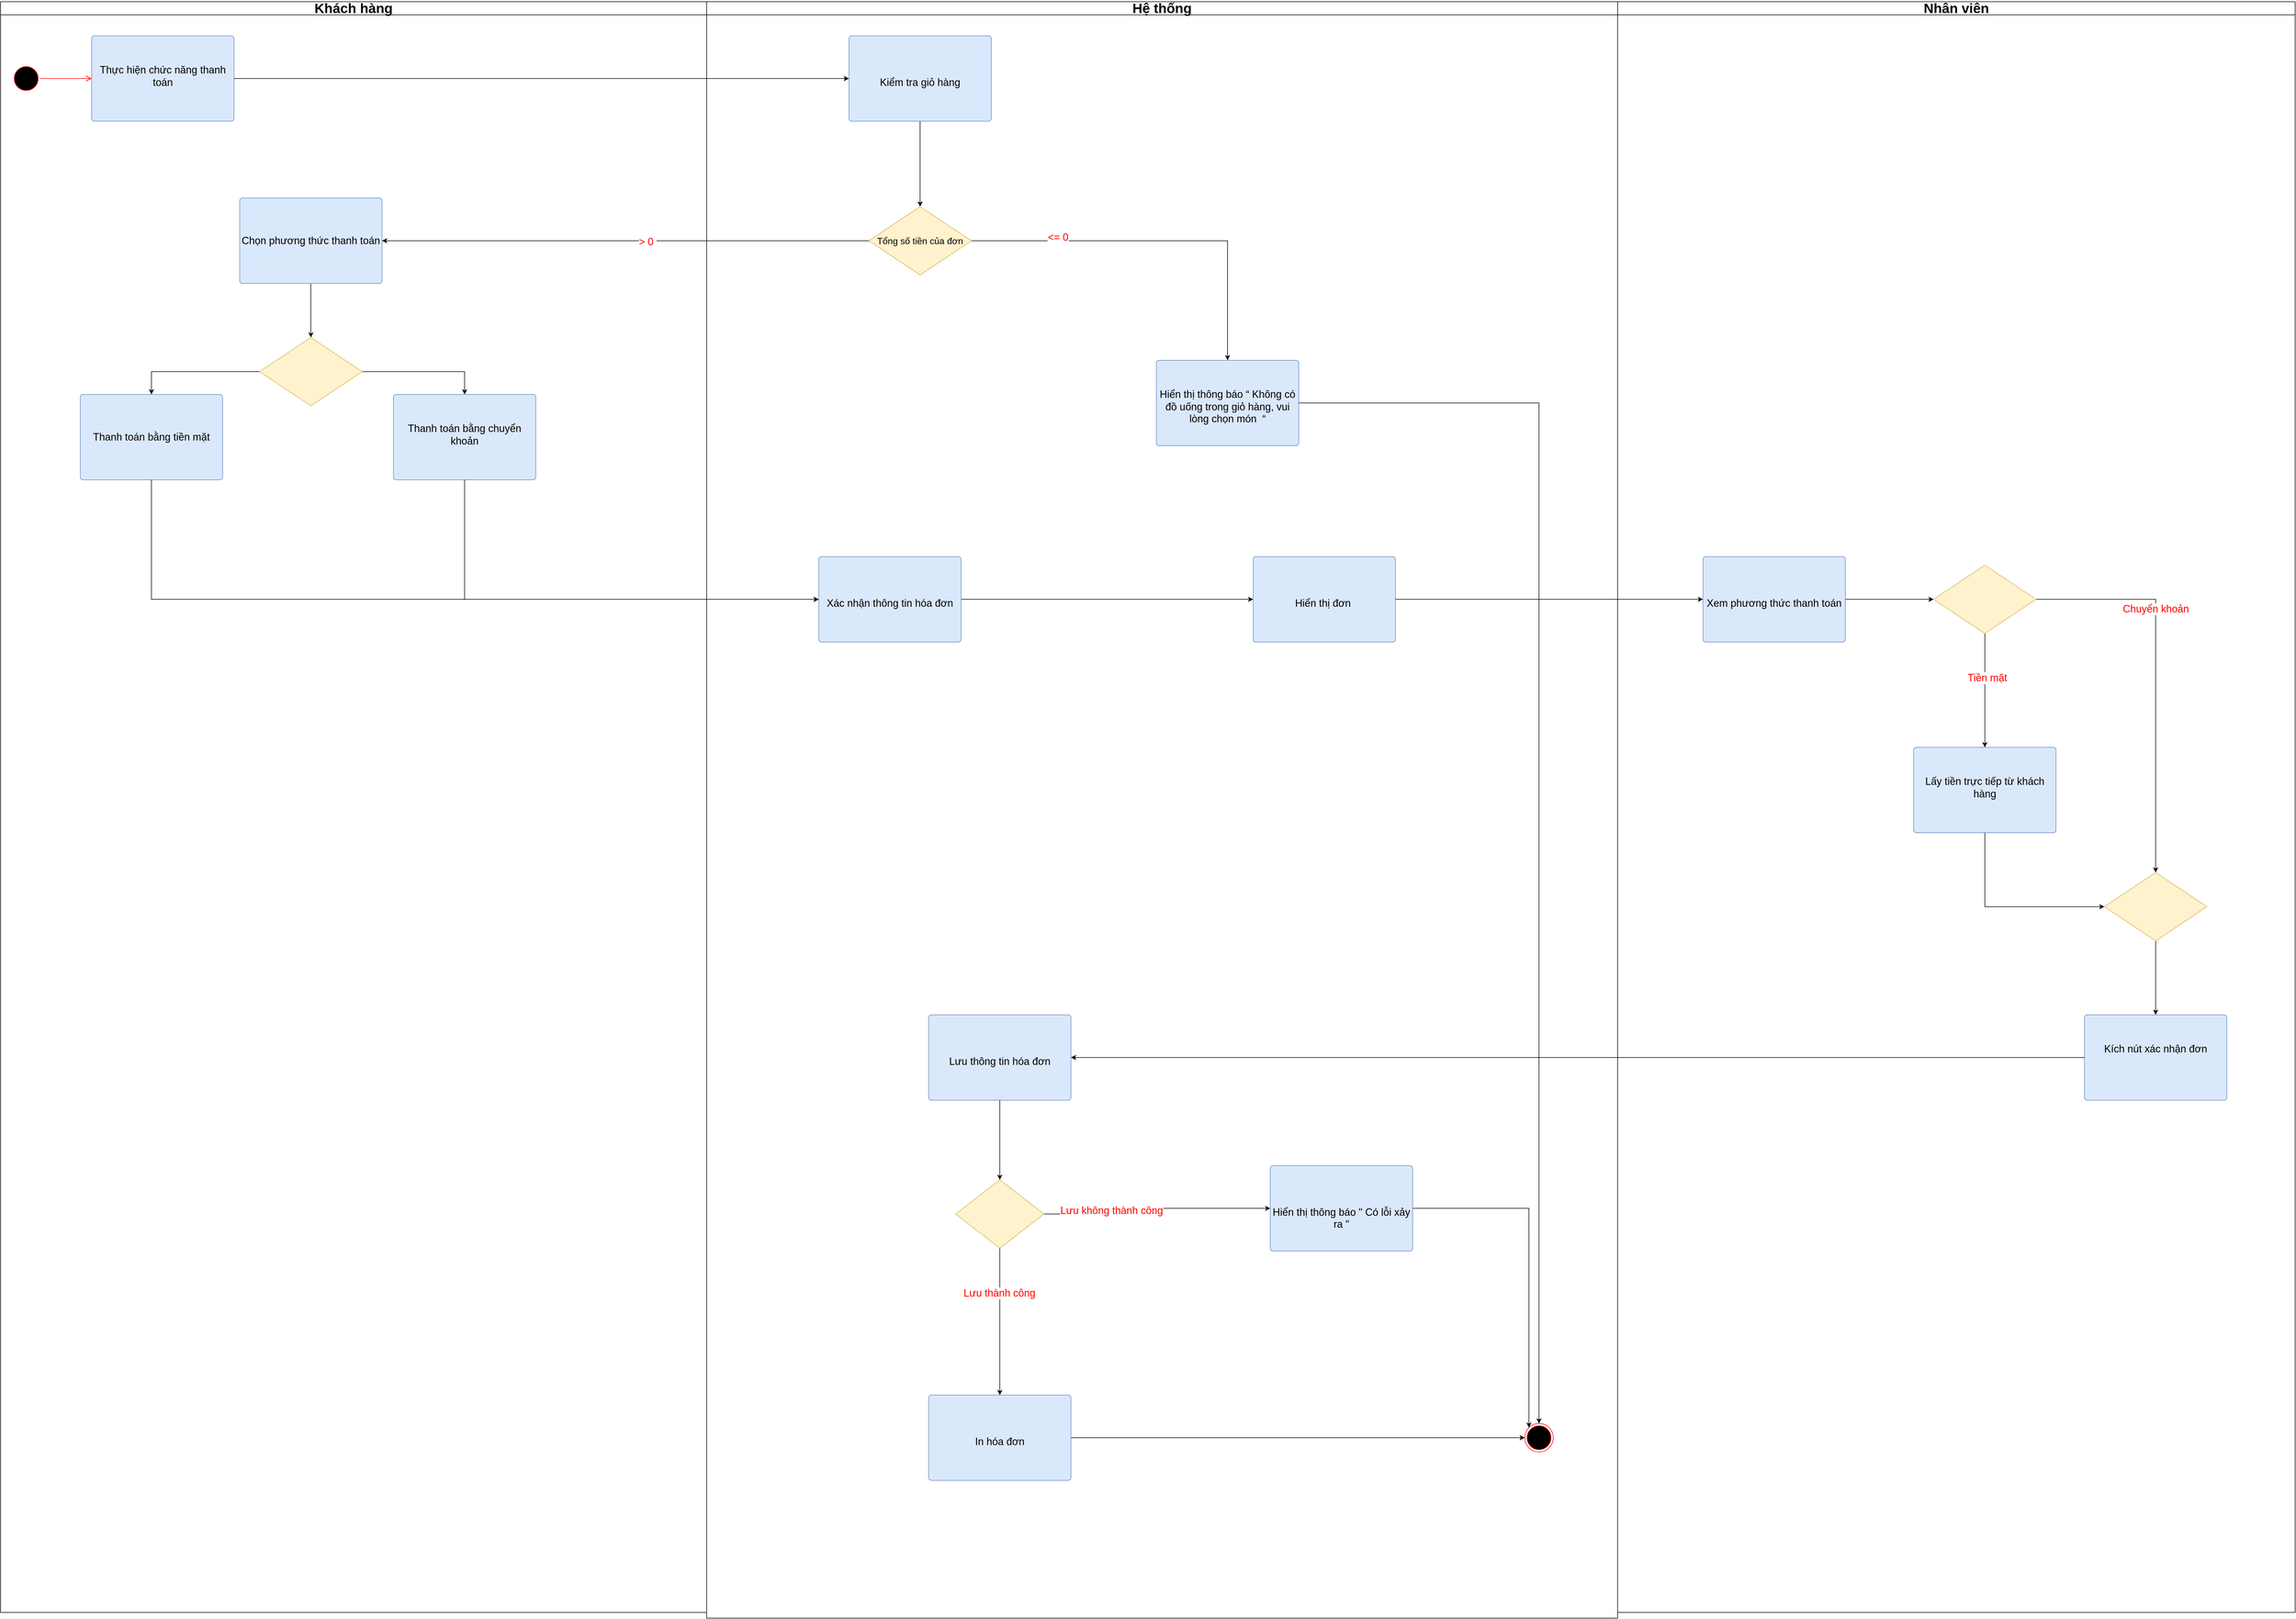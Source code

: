 <mxfile version="24.2.1" type="google">
  <diagram name="Page-1" id="zUgcIN8wijdxFE1jF7q4">
    <mxGraphModel grid="1" page="1" gridSize="10" guides="1" tooltips="1" connect="1" arrows="1" fold="1" pageScale="1" pageWidth="827" pageHeight="1169" math="0" shadow="0">
      <root>
        <mxCell id="0" />
        <mxCell id="1" parent="0" />
        <mxCell id="HQmQNVGnCg93iEw8X7D8-17" value="&lt;span style=&quot;font-size: 24px;&quot;&gt;Nhân viên&lt;/span&gt;" style="swimlane;whiteSpace=wrap;html=1;" vertex="1" parent="1">
          <mxGeometry x="990" y="400" width="1190" height="2830" as="geometry" />
        </mxCell>
        <mxCell id="HQmQNVGnCg93iEw8X7D8-58" style="edgeStyle=orthogonalEdgeStyle;rounded=0;orthogonalLoop=1;jettySize=auto;html=1;exitX=1;exitY=0.5;exitDx=0;exitDy=0;entryX=0;entryY=0.5;entryDx=0;entryDy=0;" edge="1" parent="HQmQNVGnCg93iEw8X7D8-17" source="HQmQNVGnCg93iEw8X7D8-56" target="HQmQNVGnCg93iEw8X7D8-57">
          <mxGeometry relative="1" as="geometry" />
        </mxCell>
        <mxCell id="HQmQNVGnCg93iEw8X7D8-56" value="&lt;div&gt;&lt;span style=&quot;font-size: 18px;&quot;&gt;&lt;br&gt;&lt;/span&gt;&lt;/div&gt;&lt;div&gt;&lt;span style=&quot;font-size: 18px;&quot;&gt;&lt;br&gt;&lt;/span&gt;&lt;/div&gt;&lt;div style=&quot;font-size: 18px;&quot;&gt;&lt;br&gt;&lt;/div&gt;&lt;div style=&quot;font-size: 18px;&quot;&gt;Xem phương thức thanh toán&lt;/div&gt;" style="html=1;align=center;verticalAlign=top;rounded=1;absoluteArcSize=1;arcSize=10;dashed=0;whiteSpace=wrap;fillColor=#dae8fc;strokeColor=#6c8ebf;" vertex="1" parent="HQmQNVGnCg93iEw8X7D8-17">
          <mxGeometry x="150" y="975" width="250" height="150" as="geometry" />
        </mxCell>
        <mxCell id="HQmQNVGnCg93iEw8X7D8-59" style="edgeStyle=orthogonalEdgeStyle;rounded=0;orthogonalLoop=1;jettySize=auto;html=1;exitX=1;exitY=0.5;exitDx=0;exitDy=0;entryX=0.5;entryY=0;entryDx=0;entryDy=0;" edge="1" parent="HQmQNVGnCg93iEw8X7D8-17" source="HQmQNVGnCg93iEw8X7D8-57" target="HQmQNVGnCg93iEw8X7D8-66">
          <mxGeometry relative="1" as="geometry">
            <mxPoint x="910" y="1045.364" as="targetPoint" />
          </mxGeometry>
        </mxCell>
        <mxCell id="HQmQNVGnCg93iEw8X7D8-61" value="&lt;font color=&quot;#ff0000&quot;&gt;&lt;span style=&quot;font-size: 18px;&quot;&gt;Chuyển khoản&lt;/span&gt;&lt;/font&gt;" style="edgeLabel;html=1;align=center;verticalAlign=middle;resizable=0;points=[];" connectable="0" vertex="1" parent="HQmQNVGnCg93iEw8X7D8-59">
          <mxGeometry x="-0.344" relative="1" as="geometry">
            <mxPoint as="offset" />
          </mxGeometry>
        </mxCell>
        <mxCell id="HQmQNVGnCg93iEw8X7D8-60" style="edgeStyle=orthogonalEdgeStyle;rounded=0;orthogonalLoop=1;jettySize=auto;html=1;exitX=0.5;exitY=1;exitDx=0;exitDy=0;entryX=0.5;entryY=0;entryDx=0;entryDy=0;" edge="1" parent="HQmQNVGnCg93iEw8X7D8-17" source="HQmQNVGnCg93iEw8X7D8-57" target="HQmQNVGnCg93iEw8X7D8-63">
          <mxGeometry relative="1" as="geometry">
            <mxPoint x="690" y="1290" as="targetPoint" />
          </mxGeometry>
        </mxCell>
        <mxCell id="HQmQNVGnCg93iEw8X7D8-62" value="&lt;font color=&quot;#ff0000&quot; style=&quot;font-size: 18px;&quot;&gt;Tiền mặt&lt;/font&gt;" style="edgeLabel;html=1;align=center;verticalAlign=middle;resizable=0;points=[];" connectable="0" vertex="1" parent="HQmQNVGnCg93iEw8X7D8-60">
          <mxGeometry x="-0.221" y="4" relative="1" as="geometry">
            <mxPoint as="offset" />
          </mxGeometry>
        </mxCell>
        <mxCell id="HQmQNVGnCg93iEw8X7D8-57" value="" style="rhombus;whiteSpace=wrap;html=1;fillColor=#fff2cc;strokeColor=#d6b656;" vertex="1" parent="HQmQNVGnCg93iEw8X7D8-17">
          <mxGeometry x="555" y="990" width="180" height="120" as="geometry" />
        </mxCell>
        <mxCell id="HQmQNVGnCg93iEw8X7D8-67" style="edgeStyle=orthogonalEdgeStyle;rounded=0;orthogonalLoop=1;jettySize=auto;html=1;entryX=0;entryY=0.5;entryDx=0;entryDy=0;exitX=0.5;exitY=1;exitDx=0;exitDy=0;" edge="1" parent="HQmQNVGnCg93iEw8X7D8-17" source="HQmQNVGnCg93iEw8X7D8-63" target="HQmQNVGnCg93iEw8X7D8-66">
          <mxGeometry relative="1" as="geometry">
            <mxPoint x="530" y="1470" as="sourcePoint" />
          </mxGeometry>
        </mxCell>
        <mxCell id="HQmQNVGnCg93iEw8X7D8-63" value="&lt;div&gt;&lt;span style=&quot;font-size: 18px;&quot;&gt;&lt;br&gt;&lt;/span&gt;&lt;/div&gt;&lt;div&gt;&lt;span style=&quot;font-size: 18px;&quot;&gt;&lt;br&gt;&lt;/span&gt;&lt;/div&gt;&lt;div style=&quot;font-size: 18px;&quot;&gt;Lấy tiền trực tiếp từ khách hàng&lt;/div&gt;" style="html=1;align=center;verticalAlign=top;rounded=1;absoluteArcSize=1;arcSize=10;dashed=0;whiteSpace=wrap;fillColor=#dae8fc;strokeColor=#6c8ebf;" vertex="1" parent="HQmQNVGnCg93iEw8X7D8-17">
          <mxGeometry x="520" y="1310" width="250" height="150" as="geometry" />
        </mxCell>
        <mxCell id="HQmQNVGnCg93iEw8X7D8-68" style="edgeStyle=orthogonalEdgeStyle;rounded=0;orthogonalLoop=1;jettySize=auto;html=1;exitX=0.5;exitY=1;exitDx=0;exitDy=0;entryX=0.5;entryY=0;entryDx=0;entryDy=0;" edge="1" parent="HQmQNVGnCg93iEw8X7D8-17" source="HQmQNVGnCg93iEw8X7D8-66" target="HQmQNVGnCg93iEw8X7D8-69">
          <mxGeometry relative="1" as="geometry">
            <mxPoint x="839.909" y="1730" as="targetPoint" />
          </mxGeometry>
        </mxCell>
        <mxCell id="HQmQNVGnCg93iEw8X7D8-66" value="" style="rhombus;whiteSpace=wrap;html=1;fillColor=#fff2cc;strokeColor=#d6b656;" vertex="1" parent="HQmQNVGnCg93iEw8X7D8-17">
          <mxGeometry x="855" y="1530" width="180" height="120" as="geometry" />
        </mxCell>
        <mxCell id="HQmQNVGnCg93iEw8X7D8-69" value="&lt;div&gt;&lt;span style=&quot;font-size: 18px;&quot;&gt;&lt;br&gt;&lt;/span&gt;&lt;/div&gt;&lt;div&gt;&lt;span style=&quot;font-size: 18px;&quot;&gt;&lt;br&gt;&lt;/span&gt;&lt;/div&gt;&lt;div style=&quot;font-size: 18px;&quot;&gt;Kích nút xác nhận đơn&lt;/div&gt;" style="html=1;align=center;verticalAlign=top;rounded=1;absoluteArcSize=1;arcSize=10;dashed=0;whiteSpace=wrap;fillColor=#dae8fc;strokeColor=#6c8ebf;" vertex="1" parent="HQmQNVGnCg93iEw8X7D8-17">
          <mxGeometry x="820" y="1780" width="250" height="150" as="geometry" />
        </mxCell>
        <mxCell id="HQmQNVGnCg93iEw8X7D8-18" value="&lt;span style=&quot;font-size: 24px;&quot;&gt;Khách hàng&lt;/span&gt;" style="swimlane;whiteSpace=wrap;html=1;" vertex="1" parent="1">
          <mxGeometry x="-1850" y="400" width="1240" height="2830" as="geometry" />
        </mxCell>
        <mxCell id="HQmQNVGnCg93iEw8X7D8-20" value="" style="ellipse;html=1;shape=startState;fillColor=#000000;strokeColor=#ff0000;" vertex="1" parent="HQmQNVGnCg93iEw8X7D8-18">
          <mxGeometry x="20" y="110" width="50" height="50" as="geometry" />
        </mxCell>
        <mxCell id="HQmQNVGnCg93iEw8X7D8-22" value="&lt;div&gt;&lt;span style=&quot;font-size: 18px;&quot;&gt;&lt;br&gt;&lt;/span&gt;&lt;/div&gt;&lt;span style=&quot;font-size: 18px;&quot;&gt;&lt;div&gt;&lt;span style=&quot;font-size: 18px;&quot;&gt;&lt;br&gt;&lt;/span&gt;&lt;/div&gt;Thực hiện chức năng thanh toán&lt;/span&gt;" style="html=1;align=center;verticalAlign=top;rounded=1;absoluteArcSize=1;arcSize=10;dashed=0;whiteSpace=wrap;fillColor=#dae8fc;strokeColor=#6c8ebf;" vertex="1" parent="HQmQNVGnCg93iEw8X7D8-18">
          <mxGeometry x="160" y="60" width="250" height="150" as="geometry" />
        </mxCell>
        <mxCell id="HQmQNVGnCg93iEw8X7D8-21" value="" style="edgeStyle=orthogonalEdgeStyle;html=1;verticalAlign=bottom;endArrow=open;endSize=8;strokeColor=#ff0000;rounded=0;entryX=0;entryY=0.5;entryDx=0;entryDy=0;" edge="1" parent="HQmQNVGnCg93iEw8X7D8-18" source="HQmQNVGnCg93iEw8X7D8-20" target="HQmQNVGnCg93iEw8X7D8-22">
          <mxGeometry relative="1" as="geometry">
            <mxPoint x="120" y="230" as="targetPoint" />
          </mxGeometry>
        </mxCell>
        <mxCell id="HQmQNVGnCg93iEw8X7D8-40" style="edgeStyle=orthogonalEdgeStyle;rounded=0;orthogonalLoop=1;jettySize=auto;html=1;exitX=0.5;exitY=1;exitDx=0;exitDy=0;entryX=0.5;entryY=0;entryDx=0;entryDy=0;" edge="1" parent="HQmQNVGnCg93iEw8X7D8-18" source="HQmQNVGnCg93iEw8X7D8-38" target="HQmQNVGnCg93iEw8X7D8-39">
          <mxGeometry relative="1" as="geometry" />
        </mxCell>
        <mxCell id="HQmQNVGnCg93iEw8X7D8-38" value="&lt;br&gt;&lt;div&gt;&lt;div style=&quot;font-size: 18px;&quot;&gt;&lt;br&gt;&lt;/div&gt;&lt;span style=&quot;font-size: 18px;&quot;&gt;&lt;div&gt;&lt;span style=&quot;font-size: 18px;&quot;&gt;&lt;br&gt;&lt;/span&gt;&lt;/div&gt;Chọn phương thức thanh toán&lt;/span&gt;&lt;br&gt;&lt;/div&gt;" style="html=1;align=center;verticalAlign=top;rounded=1;absoluteArcSize=1;arcSize=10;dashed=0;whiteSpace=wrap;fillColor=#dae8fc;strokeColor=#6c8ebf;" vertex="1" parent="HQmQNVGnCg93iEw8X7D8-18">
          <mxGeometry x="420" y="345" width="250" height="150" as="geometry" />
        </mxCell>
        <mxCell id="HQmQNVGnCg93iEw8X7D8-43" style="edgeStyle=orthogonalEdgeStyle;rounded=0;orthogonalLoop=1;jettySize=auto;html=1;exitX=0;exitY=0.5;exitDx=0;exitDy=0;entryX=0.5;entryY=0;entryDx=0;entryDy=0;" edge="1" parent="HQmQNVGnCg93iEw8X7D8-18" source="HQmQNVGnCg93iEw8X7D8-39" target="HQmQNVGnCg93iEw8X7D8-42">
          <mxGeometry relative="1" as="geometry" />
        </mxCell>
        <mxCell id="HQmQNVGnCg93iEw8X7D8-44" style="edgeStyle=orthogonalEdgeStyle;rounded=0;orthogonalLoop=1;jettySize=auto;html=1;exitX=1;exitY=0.5;exitDx=0;exitDy=0;entryX=0.5;entryY=0;entryDx=0;entryDy=0;" edge="1" parent="HQmQNVGnCg93iEw8X7D8-18" source="HQmQNVGnCg93iEw8X7D8-39" target="HQmQNVGnCg93iEw8X7D8-41">
          <mxGeometry relative="1" as="geometry" />
        </mxCell>
        <mxCell id="HQmQNVGnCg93iEw8X7D8-39" value="" style="rhombus;whiteSpace=wrap;html=1;fillColor=#fff2cc;strokeColor=#d6b656;" vertex="1" parent="HQmQNVGnCg93iEw8X7D8-18">
          <mxGeometry x="455" y="590" width="180" height="120" as="geometry" />
        </mxCell>
        <mxCell id="HQmQNVGnCg93iEw8X7D8-41" value="&lt;div&gt;&lt;span style=&quot;font-size: 18px;&quot;&gt;&lt;br&gt;&lt;/span&gt;&lt;/div&gt;&lt;span style=&quot;font-size: 18px;&quot;&gt;&lt;div&gt;&lt;span style=&quot;font-size: 18px;&quot;&gt;&lt;br&gt;&lt;/span&gt;&lt;/div&gt;Thanh toán bằng chuyển khoản&lt;/span&gt;" style="html=1;align=center;verticalAlign=top;rounded=1;absoluteArcSize=1;arcSize=10;dashed=0;whiteSpace=wrap;fillColor=#dae8fc;strokeColor=#6c8ebf;" vertex="1" parent="HQmQNVGnCg93iEw8X7D8-18">
          <mxGeometry x="690" y="690" width="250" height="150" as="geometry" />
        </mxCell>
        <mxCell id="HQmQNVGnCg93iEw8X7D8-42" value="&lt;br&gt;&lt;div&gt;&lt;div style=&quot;font-size: 18px;&quot;&gt;&lt;br&gt;&lt;/div&gt;&lt;span style=&quot;font-size: 18px;&quot;&gt;&lt;div&gt;&lt;span style=&quot;font-size: 18px;&quot;&gt;&lt;br&gt;&lt;/span&gt;&lt;/div&gt;Thanh toán bằng tiền mặt&lt;/span&gt;&lt;/div&gt;" style="html=1;align=center;verticalAlign=top;rounded=1;absoluteArcSize=1;arcSize=10;dashed=0;whiteSpace=wrap;fillColor=#dae8fc;strokeColor=#6c8ebf;" vertex="1" parent="HQmQNVGnCg93iEw8X7D8-18">
          <mxGeometry x="140" y="690" width="250" height="150" as="geometry" />
        </mxCell>
        <mxCell id="HQmQNVGnCg93iEw8X7D8-19" value="&lt;span style=&quot;font-size: 24px;&quot;&gt;Hệ thống&lt;/span&gt;" style="swimlane;whiteSpace=wrap;html=1;" vertex="1" parent="1">
          <mxGeometry x="-610" y="400" width="1600" height="2840" as="geometry" />
        </mxCell>
        <mxCell id="HQmQNVGnCg93iEw8X7D8-30" style="edgeStyle=orthogonalEdgeStyle;rounded=0;orthogonalLoop=1;jettySize=auto;html=1;exitX=0.5;exitY=1;exitDx=0;exitDy=0;entryX=0.5;entryY=0;entryDx=0;entryDy=0;" edge="1" parent="HQmQNVGnCg93iEw8X7D8-19" source="HQmQNVGnCg93iEw8X7D8-25" target="HQmQNVGnCg93iEw8X7D8-29">
          <mxGeometry relative="1" as="geometry" />
        </mxCell>
        <mxCell id="HQmQNVGnCg93iEw8X7D8-25" value="&lt;div&gt;&lt;span style=&quot;font-size: 18px;&quot;&gt;&lt;br&gt;&lt;/span&gt;&lt;/div&gt;&lt;span style=&quot;font-size: 18px;&quot;&gt;&lt;div&gt;&lt;span style=&quot;font-size: 18px;&quot;&gt;&lt;br&gt;&lt;/span&gt;&lt;/div&gt;&lt;div&gt;&lt;span style=&quot;font-size: 18px;&quot;&gt;&lt;br&gt;&lt;/span&gt;&lt;/div&gt;Kiểm tra giỏ hàng&lt;/span&gt;" style="html=1;align=center;verticalAlign=top;rounded=1;absoluteArcSize=1;arcSize=10;dashed=0;whiteSpace=wrap;fillColor=#dae8fc;strokeColor=#6c8ebf;" vertex="1" parent="HQmQNVGnCg93iEw8X7D8-19">
          <mxGeometry x="250" y="60" width="250" height="150" as="geometry" />
        </mxCell>
        <mxCell id="HQmQNVGnCg93iEw8X7D8-33" style="edgeStyle=orthogonalEdgeStyle;rounded=0;orthogonalLoop=1;jettySize=auto;html=1;exitX=1;exitY=0.5;exitDx=0;exitDy=0;entryX=0.5;entryY=0;entryDx=0;entryDy=0;" edge="1" parent="HQmQNVGnCg93iEw8X7D8-19" source="HQmQNVGnCg93iEw8X7D8-29" target="HQmQNVGnCg93iEw8X7D8-32">
          <mxGeometry relative="1" as="geometry" />
        </mxCell>
        <mxCell id="HQmQNVGnCg93iEw8X7D8-34" value="&lt;font color=&quot;#ff0000&quot; style=&quot;font-size: 18px;&quot;&gt;&amp;lt;= 0&lt;/font&gt;" style="edgeLabel;html=1;align=center;verticalAlign=middle;resizable=0;points=[];" connectable="0" vertex="1" parent="HQmQNVGnCg93iEw8X7D8-33">
          <mxGeometry x="-0.539" y="6" relative="1" as="geometry">
            <mxPoint as="offset" />
          </mxGeometry>
        </mxCell>
        <mxCell id="HQmQNVGnCg93iEw8X7D8-29" value="&lt;font size=&quot;3&quot;&gt;Tổng số tiền của đơn&lt;/font&gt;" style="rhombus;whiteSpace=wrap;html=1;fillColor=#fff2cc;strokeColor=#d6b656;" vertex="1" parent="HQmQNVGnCg93iEw8X7D8-19">
          <mxGeometry x="285" y="360" width="180" height="120" as="geometry" />
        </mxCell>
        <mxCell id="HQmQNVGnCg93iEw8X7D8-32" value="&lt;div&gt;&lt;span style=&quot;font-size: 18px;&quot;&gt;&lt;br&gt;&lt;/span&gt;&lt;/div&gt;&lt;div&gt;&lt;span style=&quot;font-size: 18px;&quot;&gt;&lt;br&gt;&lt;/span&gt;&lt;/div&gt;&lt;span style=&quot;font-size: 18px;&quot;&gt;&lt;div&gt;&lt;span style=&quot;background-color: initial;&quot;&gt;Hiển thị thông báo&amp;nbsp;“ Không có đồ uống trong giỏ hàng, vui lòng chọn món&amp;nbsp; “&lt;/span&gt;&lt;br&gt;&lt;/div&gt;&lt;/span&gt;" style="html=1;align=center;verticalAlign=top;rounded=1;absoluteArcSize=1;arcSize=10;dashed=0;whiteSpace=wrap;fillColor=#dae8fc;strokeColor=#6c8ebf;" vertex="1" parent="HQmQNVGnCg93iEw8X7D8-19">
          <mxGeometry x="790" y="630" width="250" height="150" as="geometry" />
        </mxCell>
        <mxCell id="HQmQNVGnCg93iEw8X7D8-53" style="edgeStyle=orthogonalEdgeStyle;rounded=0;orthogonalLoop=1;jettySize=auto;html=1;exitX=1;exitY=0.5;exitDx=0;exitDy=0;entryX=0;entryY=0.5;entryDx=0;entryDy=0;" edge="1" parent="HQmQNVGnCg93iEw8X7D8-19" source="HQmQNVGnCg93iEw8X7D8-49" target="HQmQNVGnCg93iEw8X7D8-52">
          <mxGeometry relative="1" as="geometry" />
        </mxCell>
        <mxCell id="HQmQNVGnCg93iEw8X7D8-49" value="&lt;div&gt;&lt;span style=&quot;font-size: 18px;&quot;&gt;&lt;br&gt;&lt;/span&gt;&lt;/div&gt;&lt;div&gt;&lt;span style=&quot;font-size: 18px;&quot;&gt;&lt;br&gt;&lt;/span&gt;&lt;/div&gt;&lt;div style=&quot;font-size: 18px;&quot;&gt;&lt;span style=&quot;background-color: initial;&quot;&gt;&lt;br&gt;&lt;/span&gt;&lt;/div&gt;&lt;div style=&quot;font-size: 18px;&quot;&gt;&lt;span style=&quot;background-color: initial;&quot;&gt;Xác nhận thông tin hóa đơn&lt;/span&gt;&lt;br&gt;&lt;/div&gt;" style="html=1;align=center;verticalAlign=top;rounded=1;absoluteArcSize=1;arcSize=10;dashed=0;whiteSpace=wrap;fillColor=#dae8fc;strokeColor=#6c8ebf;" vertex="1" parent="HQmQNVGnCg93iEw8X7D8-19">
          <mxGeometry x="197" y="975" width="250" height="150" as="geometry" />
        </mxCell>
        <mxCell id="HQmQNVGnCg93iEw8X7D8-52" value="&lt;div&gt;&lt;span style=&quot;font-size: 18px;&quot;&gt;&lt;br&gt;&lt;/span&gt;&lt;/div&gt;&lt;div&gt;&lt;span style=&quot;font-size: 18px;&quot;&gt;&lt;br&gt;&lt;/span&gt;&lt;/div&gt;&lt;div style=&quot;font-size: 18px;&quot;&gt;&lt;br&gt;&lt;/div&gt;&lt;div style=&quot;font-size: 18px;&quot;&gt;Hiển thị đơn&amp;nbsp;&lt;/div&gt;" style="html=1;align=center;verticalAlign=top;rounded=1;absoluteArcSize=1;arcSize=10;dashed=0;whiteSpace=wrap;fillColor=#dae8fc;strokeColor=#6c8ebf;" vertex="1" parent="HQmQNVGnCg93iEw8X7D8-19">
          <mxGeometry x="960" y="975" width="250" height="150" as="geometry" />
        </mxCell>
        <mxCell id="HQmQNVGnCg93iEw8X7D8-74" style="edgeStyle=orthogonalEdgeStyle;rounded=0;orthogonalLoop=1;jettySize=auto;html=1;exitX=0.5;exitY=1;exitDx=0;exitDy=0;entryX=0.5;entryY=0;entryDx=0;entryDy=0;" edge="1" parent="HQmQNVGnCg93iEw8X7D8-19" source="HQmQNVGnCg93iEw8X7D8-72" target="HQmQNVGnCg93iEw8X7D8-76">
          <mxGeometry relative="1" as="geometry" />
        </mxCell>
        <mxCell id="HQmQNVGnCg93iEw8X7D8-72" value="&lt;div&gt;&lt;span style=&quot;font-size: 18px;&quot;&gt;&lt;br&gt;&lt;/span&gt;&lt;/div&gt;&lt;div&gt;&lt;span style=&quot;font-size: 18px;&quot;&gt;&lt;br&gt;&lt;/span&gt;&lt;/div&gt;&lt;div style=&quot;font-size: 18px;&quot;&gt;&lt;br&gt;&lt;/div&gt;&lt;div style=&quot;&quot;&gt;&lt;span style=&quot;font-size: 18px;&quot;&gt;Lưu thông tin hóa đơn&lt;/span&gt;&lt;br&gt;&lt;/div&gt;" style="html=1;align=center;verticalAlign=top;rounded=1;absoluteArcSize=1;arcSize=10;dashed=0;whiteSpace=wrap;fillColor=#dae8fc;strokeColor=#6c8ebf;" vertex="1" parent="HQmQNVGnCg93iEw8X7D8-19">
          <mxGeometry x="390" y="1780" width="250" height="150" as="geometry" />
        </mxCell>
        <mxCell id="HQmQNVGnCg93iEw8X7D8-75" style="edgeStyle=orthogonalEdgeStyle;rounded=0;orthogonalLoop=1;jettySize=auto;html=1;exitX=1;exitY=0.5;exitDx=0;exitDy=0;entryX=0;entryY=0.5;entryDx=0;entryDy=0;" edge="1" parent="HQmQNVGnCg93iEw8X7D8-19" source="HQmQNVGnCg93iEw8X7D8-73" target="U0ysnFSJP8HVc643gVS8-1">
          <mxGeometry relative="1" as="geometry" />
        </mxCell>
        <mxCell id="HQmQNVGnCg93iEw8X7D8-73" value="&lt;div&gt;&lt;span style=&quot;font-size: 18px;&quot;&gt;&lt;br&gt;&lt;/span&gt;&lt;/div&gt;&lt;div&gt;&lt;span style=&quot;font-size: 18px;&quot;&gt;&lt;br&gt;&lt;/span&gt;&lt;/div&gt;&lt;div style=&quot;font-size: 18px;&quot;&gt;&lt;br&gt;&lt;/div&gt;&lt;div style=&quot;&quot;&gt;&lt;span style=&quot;font-size: 18px;&quot;&gt;In hóa đơn&lt;/span&gt;&lt;/div&gt;" style="html=1;align=center;verticalAlign=top;rounded=1;absoluteArcSize=1;arcSize=10;dashed=0;whiteSpace=wrap;fillColor=#dae8fc;strokeColor=#6c8ebf;" vertex="1" parent="HQmQNVGnCg93iEw8X7D8-19">
          <mxGeometry x="390" y="2448" width="250" height="150" as="geometry" />
        </mxCell>
        <mxCell id="HQmQNVGnCg93iEw8X7D8-51" style="edgeStyle=orthogonalEdgeStyle;rounded=0;orthogonalLoop=1;jettySize=auto;html=1;exitX=1;exitY=0.5;exitDx=0;exitDy=0;entryX=0.5;entryY=0;entryDx=0;entryDy=0;" edge="1" parent="HQmQNVGnCg93iEw8X7D8-19" source="HQmQNVGnCg93iEw8X7D8-32" target="U0ysnFSJP8HVc643gVS8-1">
          <mxGeometry relative="1" as="geometry" />
        </mxCell>
        <mxCell id="HQmQNVGnCg93iEw8X7D8-77" style="edgeStyle=orthogonalEdgeStyle;rounded=0;orthogonalLoop=1;jettySize=auto;html=1;exitX=0.5;exitY=1;exitDx=0;exitDy=0;entryX=0.5;entryY=0;entryDx=0;entryDy=0;" edge="1" parent="HQmQNVGnCg93iEw8X7D8-19" source="HQmQNVGnCg93iEw8X7D8-76" target="HQmQNVGnCg93iEw8X7D8-73">
          <mxGeometry relative="1" as="geometry" />
        </mxCell>
        <mxCell id="HQmQNVGnCg93iEw8X7D8-79" value="&lt;font color=&quot;#ff0000&quot; style=&quot;font-size: 18px;&quot;&gt;Lưu thành công&lt;/font&gt;" style="edgeLabel;html=1;align=center;verticalAlign=middle;resizable=0;points=[];" connectable="0" vertex="1" parent="HQmQNVGnCg93iEw8X7D8-77">
          <mxGeometry x="-0.394" y="-1" relative="1" as="geometry">
            <mxPoint y="1" as="offset" />
          </mxGeometry>
        </mxCell>
        <mxCell id="HQmQNVGnCg93iEw8X7D8-81" style="edgeStyle=orthogonalEdgeStyle;rounded=0;orthogonalLoop=1;jettySize=auto;html=1;exitX=1;exitY=0.5;exitDx=0;exitDy=0;entryX=0;entryY=0.5;entryDx=0;entryDy=0;" edge="1" parent="HQmQNVGnCg93iEw8X7D8-19" source="HQmQNVGnCg93iEw8X7D8-76" target="HQmQNVGnCg93iEw8X7D8-84">
          <mxGeometry relative="1" as="geometry" />
        </mxCell>
        <mxCell id="HQmQNVGnCg93iEw8X7D8-83" value="&lt;font color=&quot;#ff0000&quot;&gt;&lt;span style=&quot;font-size: 18px;&quot;&gt;Lưu không thành công&lt;/span&gt;&lt;/font&gt;" style="edgeLabel;html=1;align=center;verticalAlign=middle;resizable=0;points=[];" connectable="0" vertex="1" parent="HQmQNVGnCg93iEw8X7D8-81">
          <mxGeometry x="-0.417" y="6" relative="1" as="geometry">
            <mxPoint x="-1" as="offset" />
          </mxGeometry>
        </mxCell>
        <mxCell id="HQmQNVGnCg93iEw8X7D8-76" value="" style="rhombus;whiteSpace=wrap;html=1;fillColor=#fff2cc;strokeColor=#d6b656;" vertex="1" parent="HQmQNVGnCg93iEw8X7D8-19">
          <mxGeometry x="437.5" y="2070" width="155" height="120" as="geometry" />
        </mxCell>
        <mxCell id="HQmQNVGnCg93iEw8X7D8-85" style="edgeStyle=orthogonalEdgeStyle;rounded=0;orthogonalLoop=1;jettySize=auto;html=1;exitX=1;exitY=0.5;exitDx=0;exitDy=0;entryX=0;entryY=0;entryDx=0;entryDy=0;" edge="1" parent="HQmQNVGnCg93iEw8X7D8-19" source="HQmQNVGnCg93iEw8X7D8-84" target="U0ysnFSJP8HVc643gVS8-1">
          <mxGeometry relative="1" as="geometry" />
        </mxCell>
        <mxCell id="HQmQNVGnCg93iEw8X7D8-84" value="&lt;div&gt;&lt;span style=&quot;font-size: 18px;&quot;&gt;&lt;br&gt;&lt;/span&gt;&lt;/div&gt;&lt;div&gt;&lt;span style=&quot;font-size: 18px;&quot;&gt;&lt;br&gt;&lt;/span&gt;&lt;/div&gt;&lt;div style=&quot;font-size: 18px;&quot;&gt;&lt;br&gt;&lt;/div&gt;&lt;div style=&quot;&quot;&gt;&lt;span style=&quot;font-size: 18px;&quot;&gt;Hiển thị thông báo &quot; Có lỗi xảy ra &quot;&lt;/span&gt;&lt;/div&gt;" style="html=1;align=center;verticalAlign=top;rounded=1;absoluteArcSize=1;arcSize=10;dashed=0;whiteSpace=wrap;fillColor=#dae8fc;strokeColor=#6c8ebf;" vertex="1" parent="HQmQNVGnCg93iEw8X7D8-19">
          <mxGeometry x="990" y="2045" width="250" height="150" as="geometry" />
        </mxCell>
        <mxCell id="U0ysnFSJP8HVc643gVS8-1" value="" style="ellipse;html=1;shape=endState;fillColor=#000000;strokeColor=#ff0000;" vertex="1" parent="HQmQNVGnCg93iEw8X7D8-19">
          <mxGeometry x="1437" y="2498" width="50" height="50" as="geometry" />
        </mxCell>
        <mxCell id="HQmQNVGnCg93iEw8X7D8-28" style="edgeStyle=orthogonalEdgeStyle;rounded=0;orthogonalLoop=1;jettySize=auto;html=1;exitX=1;exitY=0.5;exitDx=0;exitDy=0;entryX=0;entryY=0.5;entryDx=0;entryDy=0;" edge="1" parent="1" source="HQmQNVGnCg93iEw8X7D8-22" target="HQmQNVGnCg93iEw8X7D8-25">
          <mxGeometry relative="1" as="geometry" />
        </mxCell>
        <mxCell id="HQmQNVGnCg93iEw8X7D8-55" style="edgeStyle=orthogonalEdgeStyle;rounded=0;orthogonalLoop=1;jettySize=auto;html=1;exitX=1;exitY=0.5;exitDx=0;exitDy=0;entryX=0;entryY=0.5;entryDx=0;entryDy=0;" edge="1" parent="1" source="HQmQNVGnCg93iEw8X7D8-52" target="HQmQNVGnCg93iEw8X7D8-56">
          <mxGeometry relative="1" as="geometry">
            <mxPoint x="1220" y="1440" as="targetPoint" />
          </mxGeometry>
        </mxCell>
        <mxCell id="HQmQNVGnCg93iEw8X7D8-71" style="edgeStyle=orthogonalEdgeStyle;rounded=0;orthogonalLoop=1;jettySize=auto;html=1;exitX=0;exitY=0.5;exitDx=0;exitDy=0;entryX=1;entryY=0.5;entryDx=0;entryDy=0;" edge="1" parent="1" source="HQmQNVGnCg93iEw8X7D8-69" target="HQmQNVGnCg93iEw8X7D8-72">
          <mxGeometry relative="1" as="geometry">
            <mxPoint x="260" y="2010" as="targetPoint" />
          </mxGeometry>
        </mxCell>
        <mxCell id="HQmQNVGnCg93iEw8X7D8-35" style="edgeStyle=orthogonalEdgeStyle;rounded=0;orthogonalLoop=1;jettySize=auto;html=1;exitX=0;exitY=0.5;exitDx=0;exitDy=0;entryX=1;entryY=0.5;entryDx=0;entryDy=0;" edge="1" parent="1" source="HQmQNVGnCg93iEw8X7D8-29" target="HQmQNVGnCg93iEw8X7D8-38">
          <mxGeometry relative="1" as="geometry">
            <mxPoint x="-1150" y="819" as="targetPoint" />
            <mxPoint x="-295" y="819" as="sourcePoint" />
          </mxGeometry>
        </mxCell>
        <mxCell id="HQmQNVGnCg93iEw8X7D8-36" value="&lt;font color=&quot;#ff0000&quot; style=&quot;font-size: 18px;&quot;&gt;&amp;gt; 0&amp;nbsp;&lt;/font&gt;" style="edgeLabel;html=1;align=center;verticalAlign=middle;resizable=0;points=[];" connectable="0" vertex="1" parent="HQmQNVGnCg93iEw8X7D8-35">
          <mxGeometry x="-0.089" y="2" relative="1" as="geometry">
            <mxPoint as="offset" />
          </mxGeometry>
        </mxCell>
        <mxCell id="HQmQNVGnCg93iEw8X7D8-47" style="edgeStyle=orthogonalEdgeStyle;rounded=0;orthogonalLoop=1;jettySize=auto;html=1;exitX=0.5;exitY=1;exitDx=0;exitDy=0;entryX=0;entryY=0.5;entryDx=0;entryDy=0;" edge="1" parent="1" source="HQmQNVGnCg93iEw8X7D8-41" target="HQmQNVGnCg93iEw8X7D8-49">
          <mxGeometry relative="1" as="geometry" />
        </mxCell>
        <mxCell id="HQmQNVGnCg93iEw8X7D8-46" style="edgeStyle=orthogonalEdgeStyle;rounded=0;orthogonalLoop=1;jettySize=auto;html=1;exitX=0.5;exitY=1;exitDx=0;exitDy=0;entryX=0;entryY=0.5;entryDx=0;entryDy=0;" edge="1" parent="1" source="HQmQNVGnCg93iEw8X7D8-42" target="HQmQNVGnCg93iEw8X7D8-49">
          <mxGeometry relative="1" as="geometry">
            <mxPoint x="-1395" y="1350" as="targetPoint" />
          </mxGeometry>
        </mxCell>
      </root>
    </mxGraphModel>
  </diagram>
</mxfile>
